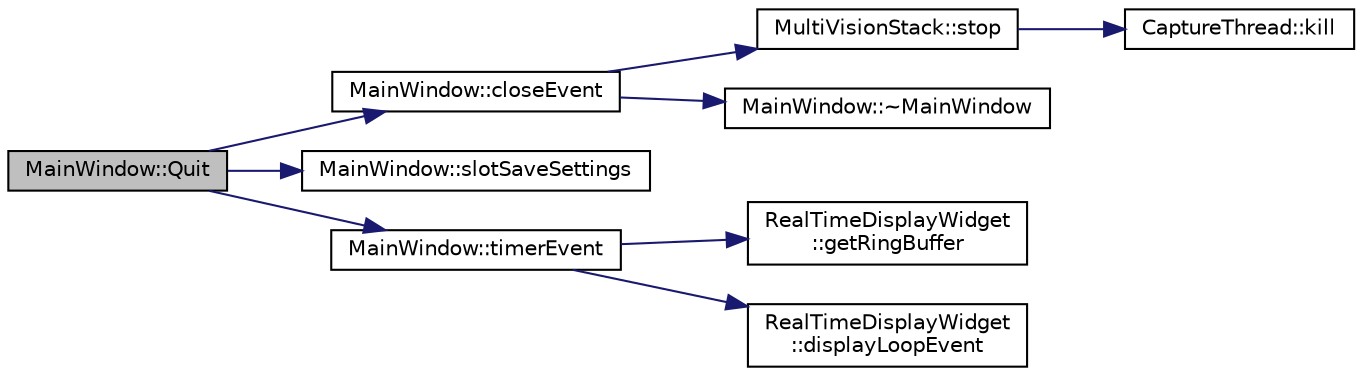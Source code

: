digraph "MainWindow::Quit"
{
 // INTERACTIVE_SVG=YES
  edge [fontname="Helvetica",fontsize="10",labelfontname="Helvetica",labelfontsize="10"];
  node [fontname="Helvetica",fontsize="10",shape=record];
  rankdir="LR";
  Node1 [label="MainWindow::Quit",height=0.2,width=0.4,color="black", fillcolor="grey75", style="filled", fontcolor="black"];
  Node1 -> Node2 [color="midnightblue",fontsize="10",style="solid",fontname="Helvetica"];
  Node2 [label="MainWindow::closeEvent",height=0.2,width=0.4,color="black", fillcolor="white", style="filled",URL="$d9/dc6/class_main_window.html#a4e20a4a065fbb0e4d3532a45a0a91425"];
  Node2 -> Node3 [color="midnightblue",fontsize="10",style="solid",fontname="Helvetica"];
  Node3 [label="MultiVisionStack::stop",height=0.2,width=0.4,color="black", fillcolor="white", style="filled",URL="$dc/d23/class_multi_vision_stack.html#aa13a0e0ac8ab100d9f9c5f4f1ac943d3"];
  Node3 -> Node4 [color="midnightblue",fontsize="10",style="solid",fontname="Helvetica"];
  Node4 [label="CaptureThread::kill",height=0.2,width=0.4,color="black", fillcolor="white", style="filled",URL="$d6/de9/class_capture_thread.html#ad090018bf9fca28b946fd2c0fa320e15"];
  Node2 -> Node5 [color="midnightblue",fontsize="10",style="solid",fontname="Helvetica"];
  Node5 [label="MainWindow::~MainWindow",height=0.2,width=0.4,color="black", fillcolor="white", style="filled",URL="$d9/dc6/class_main_window.html#ae98d00a93bc118200eeef9f9bba1dba7"];
  Node1 -> Node6 [color="midnightblue",fontsize="10",style="solid",fontname="Helvetica"];
  Node6 [label="MainWindow::slotSaveSettings",height=0.2,width=0.4,color="black", fillcolor="white", style="filled",URL="$d9/dc6/class_main_window.html#a8c3ec3691a343b558838b89d2267e74f"];
  Node1 -> Node7 [color="midnightblue",fontsize="10",style="solid",fontname="Helvetica"];
  Node7 [label="MainWindow::timerEvent",height=0.2,width=0.4,color="black", fillcolor="white", style="filled",URL="$d9/dc6/class_main_window.html#a9d08a694a5f9c532225754381b8011ea"];
  Node7 -> Node8 [color="midnightblue",fontsize="10",style="solid",fontname="Helvetica"];
  Node8 [label="RealTimeDisplayWidget\l::getRingBuffer",height=0.2,width=0.4,color="black", fillcolor="white", style="filled",URL="$d9/dd2/class_real_time_display_widget.html#a18cd38ae5f56fb9919d6979b812d74b3"];
  Node7 -> Node9 [color="midnightblue",fontsize="10",style="solid",fontname="Helvetica"];
  Node9 [label="RealTimeDisplayWidget\l::displayLoopEvent",height=0.2,width=0.4,color="black", fillcolor="white", style="filled",URL="$d9/dd2/class_real_time_display_widget.html#a8cc3d199a2cc7e5b9c357bb20287a2d8"];
}
